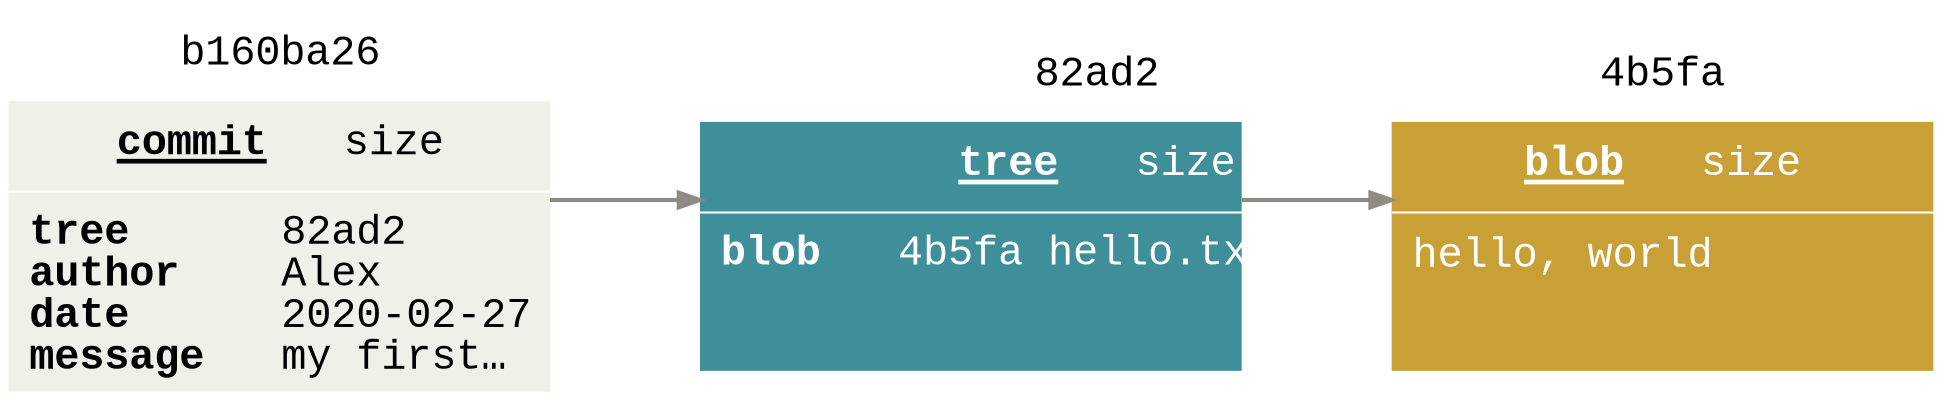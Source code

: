 digraph Git {
  bgcolor="transparent"

  rankdir=LR
  ranksep=1
  nodesep=.5

  edge [color="#8f8a83"
        penwidth=2
        dir="forward"]
  node [shape=box
        fontname="Menlo, Monaco, Consolas, Lucida Console, Courier New, monospace"
        fontsize=20
        margin="0,0"
        penwidth=0]

  node [fontcolor="#000000"
        fillcolor="transparent"]
  commit [label=<
    <table cellspacing="0"
           cellpadding="10"
           color="white"
           border="0"
           bgcolor="#f0efe8"
           fixedsize="true"
           width="260"
           height="184">
      <tr>
        <td border="1"
            width="260"
            bgcolor="white"><font color="black">b160ba26</font></td>
      </tr>
      <tr>
        <td border="1"
            sides="b"><u><b>commit</b></u>   size</td>
      </tr>
      <tr>
        <td align="left"
            balign="left"><b>tree</b>      82ad2<br />
<b>author</b>    Alex<br />
<b>date </b>     2020-02-27<br />
<b>message  </b> my first…</td>
      </tr>
    </table>
    >]

  node [fontcolor="#ffffff"
        fillcolor="transparent"]
  root_tree [label=<
    <table cellspacing="0"
           cellpadding="10"
           color="white"
           border="0"
           bgcolor="#3e8f99"
           fixedsize="true"
           width="260"
           height="164">
      <tr>
        <td border="1"
            width="260"
            bgcolor="white"><font color="black">82ad2</font></td>
      </tr>
      <tr>
        <td border="1"
            sides="b"
            port="port_n"><u><b>tree</b></u>   size</td>
      </tr>
      <tr>
        <td align="left"
            balign="left"
            port="port_s"><b>blob</b>   4b5fa hello.txt
        </td>
      </tr>
    </table>
    >]

  node [fontcolor="#ffffff"
        fillcolor="transparent"]
  hello_blob [label=<
    <table cellspacing="0"
           cellpadding="10"
           color="white"
           border="0"
           bgcolor="#c8a036"
           fixedsize="true"
           width="260"
           height="164">
      <tr>
        <td border="1"
            width="260"
            bgcolor="white"><font color="black">4b5fa</font></td>
      </tr>
      <tr>
        <td border="1"
            sides="b"><b><u>blob</u></b>   size</td>
      </tr>
      <tr>
        <td align="left"
            balign="left">hello, world
        </td>
      </tr>
    </table>
    >]

  commit -> root_tree

  root_tree -> hello_blob
}
